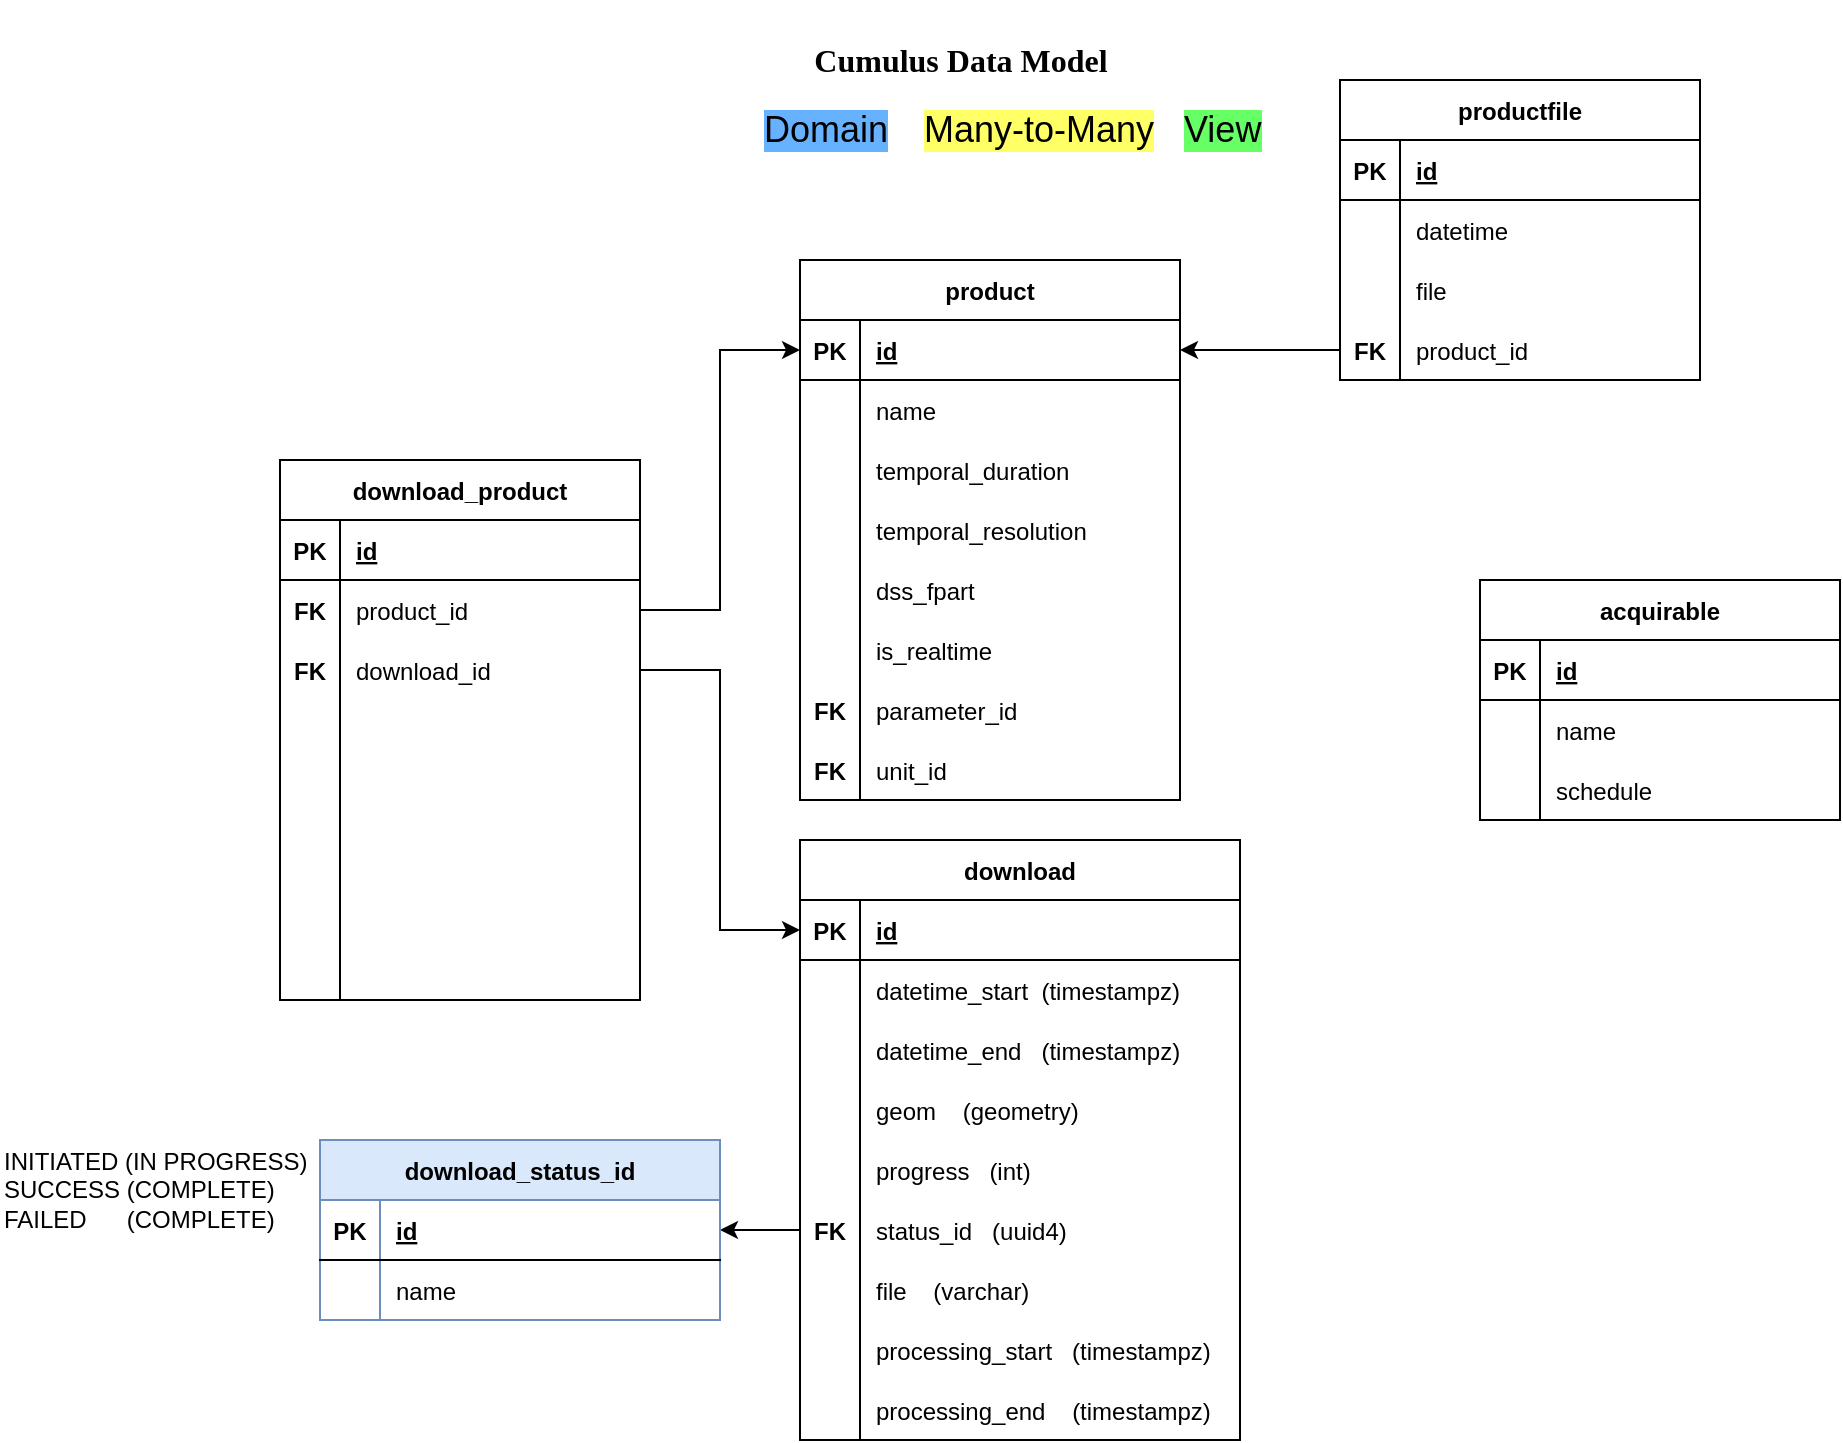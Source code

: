 <mxfile version="13.6.6" type="device"><diagram name="Page-1" id="efa7a0a1-bf9b-a30e-e6df-94a7791c09e9"><mxGraphModel dx="2353" dy="2161" grid="1" gridSize="10" guides="1" tooltips="1" connect="1" arrows="1" fold="1" page="1" pageScale="1" pageWidth="826" pageHeight="1169" background="#ffffff" math="0" shadow="0"><root><mxCell id="0"/><mxCell id="1" parent="0"/><mxCell id="9c-Z60OBzQeJX3lfVV5X-138" value="&lt;h3 style=&quot;font-size: 16px&quot;&gt;&lt;font face=&quot;Verdana&quot; style=&quot;font-size: 16px&quot;&gt;Cumulus Data Model&lt;/font&gt;&lt;/h3&gt;" style="text;html=1;align=center;verticalAlign=middle;resizable=0;points=[];autosize=1;fontSize=16;" parent="1" vertex="1"><mxGeometry x="90" y="-330" width="200" height="60" as="geometry"/></mxCell><mxCell id="5Ey5ERwaKgEKf5J-KqS4-669" value="Domain" style="text;html=1;align=left;verticalAlign=middle;resizable=0;points=[];autosize=1;fontSize=18;fontColor=#000000;labelBackgroundColor=#66B2FF;" parent="1" vertex="1"><mxGeometry x="90" y="-280" width="80" height="30" as="geometry"/></mxCell><mxCell id="5Ey5ERwaKgEKf5J-KqS4-670" value="Many-to-Many" style="text;html=1;align=left;verticalAlign=middle;resizable=0;points=[];autosize=1;fontSize=18;fontColor=#000000;labelBackgroundColor=#FFFF66;" parent="1" vertex="1"><mxGeometry x="170" y="-280" width="130" height="30" as="geometry"/></mxCell><mxCell id="5Ey5ERwaKgEKf5J-KqS4-671" value="View" style="text;html=1;align=left;verticalAlign=middle;resizable=0;points=[];autosize=1;fontSize=18;fontColor=#000000;labelBackgroundColor=#66FF66;" parent="1" vertex="1"><mxGeometry x="300" y="-280" width="50" height="30" as="geometry"/></mxCell><mxCell id="-t0FdUYcvFudIMBP6TFI-39" style="edgeStyle=orthogonalEdgeStyle;rounded=0;orthogonalLoop=1;jettySize=auto;html=1;entryX=1;entryY=0.5;entryDx=0;entryDy=0;" parent="1" source="-t0FdUYcvFudIMBP6TFI-11" target="5Ey5ERwaKgEKf5J-KqS4-256" edge="1"><mxGeometry relative="1" as="geometry"/></mxCell><mxCell id="-t0FdUYcvFudIMBP6TFI-136" value="INITIATED (IN PROGRESS)&lt;br&gt;SUCCESS (COMPLETE)&lt;br&gt;FAILED&amp;nbsp; &amp;nbsp; &amp;nbsp; (COMPLETE)" style="text;html=1;strokeColor=none;fillColor=none;align=left;verticalAlign=middle;whiteSpace=wrap;rounded=0;" parent="1" vertex="1"><mxGeometry x="-290" y="240" width="180" height="50" as="geometry"/></mxCell><mxCell id="-t0FdUYcvFudIMBP6TFI-137" style="edgeStyle=orthogonalEdgeStyle;rounded=0;orthogonalLoop=1;jettySize=auto;html=1;entryX=1;entryY=0.5;entryDx=0;entryDy=0;" parent="1" source="-t0FdUYcvFudIMBP6TFI-56" target="-t0FdUYcvFudIMBP6TFI-127" edge="1"><mxGeometry relative="1" as="geometry"/></mxCell><mxCell id="-t0FdUYcvFudIMBP6TFI-126" value="download_status_id" style="shape=table;startSize=30;container=1;collapsible=1;childLayout=tableLayout;fixedRows=1;rowLines=0;fontStyle=1;align=center;resizeLast=1;labelBackgroundColor=none;labelBorderColor=none;fillColor=#dae8fc;strokeColor=#6c8ebf;" parent="1" vertex="1"><mxGeometry x="-130" y="240" width="200.0" height="90" as="geometry"/></mxCell><mxCell id="-t0FdUYcvFudIMBP6TFI-127" value="" style="shape=partialRectangle;collapsible=0;dropTarget=0;pointerEvents=0;fillColor=none;top=0;left=0;bottom=1;right=0;points=[[0,0.5],[1,0.5]];portConstraint=eastwest;" parent="-t0FdUYcvFudIMBP6TFI-126" vertex="1"><mxGeometry y="30" width="200.0" height="30" as="geometry"/></mxCell><mxCell id="-t0FdUYcvFudIMBP6TFI-128" value="PK" style="shape=partialRectangle;connectable=0;fillColor=none;top=0;left=0;bottom=0;right=0;fontStyle=1;overflow=hidden;" parent="-t0FdUYcvFudIMBP6TFI-127" vertex="1"><mxGeometry width="30" height="30" as="geometry"/></mxCell><mxCell id="-t0FdUYcvFudIMBP6TFI-129" value="id" style="shape=partialRectangle;connectable=0;fillColor=none;top=0;left=0;bottom=0;right=0;align=left;spacingLeft=6;fontStyle=5;overflow=hidden;" parent="-t0FdUYcvFudIMBP6TFI-127" vertex="1"><mxGeometry x="30" width="170.0" height="30" as="geometry"/></mxCell><mxCell id="-t0FdUYcvFudIMBP6TFI-130" value="" style="shape=partialRectangle;collapsible=0;dropTarget=0;pointerEvents=0;fillColor=none;top=0;left=0;bottom=0;right=0;points=[[0,0.5],[1,0.5]];portConstraint=eastwest;" parent="-t0FdUYcvFudIMBP6TFI-126" vertex="1"><mxGeometry y="60" width="200.0" height="30" as="geometry"/></mxCell><mxCell id="-t0FdUYcvFudIMBP6TFI-131" value="" style="shape=partialRectangle;connectable=0;fillColor=none;top=0;left=0;bottom=0;right=0;editable=1;overflow=hidden;fontStyle=1" parent="-t0FdUYcvFudIMBP6TFI-130" vertex="1"><mxGeometry width="30" height="30" as="geometry"/></mxCell><mxCell id="-t0FdUYcvFudIMBP6TFI-132" value="name" style="shape=partialRectangle;connectable=0;fillColor=none;top=0;left=0;bottom=0;right=0;align=left;spacingLeft=6;overflow=hidden;" parent="-t0FdUYcvFudIMBP6TFI-130" vertex="1"><mxGeometry x="30" width="170.0" height="30" as="geometry"/></mxCell><mxCell id="-t0FdUYcvFudIMBP6TFI-40" value="download" style="shape=table;startSize=30;container=1;collapsible=1;childLayout=tableLayout;fixedRows=1;rowLines=0;fontStyle=1;align=center;resizeLast=1;" parent="1" vertex="1"><mxGeometry x="110" y="90" width="220" height="300" as="geometry"/></mxCell><mxCell id="-t0FdUYcvFudIMBP6TFI-41" value="" style="shape=partialRectangle;collapsible=0;dropTarget=0;pointerEvents=0;fillColor=none;top=0;left=0;bottom=1;right=0;points=[[0,0.5],[1,0.5]];portConstraint=eastwest;" parent="-t0FdUYcvFudIMBP6TFI-40" vertex="1"><mxGeometry y="30" width="220" height="30" as="geometry"/></mxCell><mxCell id="-t0FdUYcvFudIMBP6TFI-42" value="PK" style="shape=partialRectangle;connectable=0;fillColor=none;top=0;left=0;bottom=0;right=0;fontStyle=1;overflow=hidden;" parent="-t0FdUYcvFudIMBP6TFI-41" vertex="1"><mxGeometry width="30" height="30" as="geometry"/></mxCell><mxCell id="-t0FdUYcvFudIMBP6TFI-43" value="id" style="shape=partialRectangle;connectable=0;fillColor=none;top=0;left=0;bottom=0;right=0;align=left;spacingLeft=6;fontStyle=5;overflow=hidden;" parent="-t0FdUYcvFudIMBP6TFI-41" vertex="1"><mxGeometry x="30" width="190" height="30" as="geometry"/></mxCell><mxCell id="-t0FdUYcvFudIMBP6TFI-44" value="" style="shape=partialRectangle;collapsible=0;dropTarget=0;pointerEvents=0;fillColor=none;top=0;left=0;bottom=0;right=0;points=[[0,0.5],[1,0.5]];portConstraint=eastwest;" parent="-t0FdUYcvFudIMBP6TFI-40" vertex="1"><mxGeometry y="60" width="220" height="30" as="geometry"/></mxCell><mxCell id="-t0FdUYcvFudIMBP6TFI-45" value="" style="shape=partialRectangle;connectable=0;fillColor=none;top=0;left=0;bottom=0;right=0;editable=1;overflow=hidden;fontStyle=1" parent="-t0FdUYcvFudIMBP6TFI-44" vertex="1"><mxGeometry width="30" height="30" as="geometry"/></mxCell><mxCell id="-t0FdUYcvFudIMBP6TFI-46" value="datetime_start  (timestampz)" style="shape=partialRectangle;connectable=0;fillColor=none;top=0;left=0;bottom=0;right=0;align=left;spacingLeft=6;overflow=hidden;" parent="-t0FdUYcvFudIMBP6TFI-44" vertex="1"><mxGeometry x="30" width="190" height="30" as="geometry"/></mxCell><mxCell id="-t0FdUYcvFudIMBP6TFI-47" value="" style="shape=partialRectangle;collapsible=0;dropTarget=0;pointerEvents=0;fillColor=none;top=0;left=0;bottom=0;right=0;points=[[0,0.5],[1,0.5]];portConstraint=eastwest;" parent="-t0FdUYcvFudIMBP6TFI-40" vertex="1"><mxGeometry y="90" width="220" height="30" as="geometry"/></mxCell><mxCell id="-t0FdUYcvFudIMBP6TFI-48" value="" style="shape=partialRectangle;connectable=0;fillColor=none;top=0;left=0;bottom=0;right=0;editable=1;overflow=hidden;fontStyle=1" parent="-t0FdUYcvFudIMBP6TFI-47" vertex="1"><mxGeometry width="30" height="30" as="geometry"/></mxCell><mxCell id="-t0FdUYcvFudIMBP6TFI-49" value="datetime_end   (timestampz)" style="shape=partialRectangle;connectable=0;fillColor=none;top=0;left=0;bottom=0;right=0;align=left;spacingLeft=6;overflow=hidden;" parent="-t0FdUYcvFudIMBP6TFI-47" vertex="1"><mxGeometry x="30" width="190" height="30" as="geometry"/></mxCell><mxCell id="-t0FdUYcvFudIMBP6TFI-50" value="" style="shape=partialRectangle;collapsible=0;dropTarget=0;pointerEvents=0;fillColor=none;top=0;left=0;bottom=0;right=0;points=[[0,0.5],[1,0.5]];portConstraint=eastwest;" parent="-t0FdUYcvFudIMBP6TFI-40" vertex="1"><mxGeometry y="120" width="220" height="30" as="geometry"/></mxCell><mxCell id="-t0FdUYcvFudIMBP6TFI-51" value="" style="shape=partialRectangle;connectable=0;fillColor=none;top=0;left=0;bottom=0;right=0;editable=1;overflow=hidden;" parent="-t0FdUYcvFudIMBP6TFI-50" vertex="1"><mxGeometry width="30" height="30" as="geometry"/></mxCell><mxCell id="-t0FdUYcvFudIMBP6TFI-52" value="geom    (geometry)" style="shape=partialRectangle;connectable=0;fillColor=none;top=0;left=0;bottom=0;right=0;align=left;spacingLeft=6;overflow=hidden;" parent="-t0FdUYcvFudIMBP6TFI-50" vertex="1"><mxGeometry x="30" width="190" height="30" as="geometry"/></mxCell><mxCell id="-t0FdUYcvFudIMBP6TFI-53" value="" style="shape=partialRectangle;collapsible=0;dropTarget=0;pointerEvents=0;fillColor=none;top=0;left=0;bottom=0;right=0;points=[[0,0.5],[1,0.5]];portConstraint=eastwest;" parent="-t0FdUYcvFudIMBP6TFI-40" vertex="1"><mxGeometry y="150" width="220" height="30" as="geometry"/></mxCell><mxCell id="-t0FdUYcvFudIMBP6TFI-54" value="" style="shape=partialRectangle;connectable=0;fillColor=none;top=0;left=0;bottom=0;right=0;editable=1;overflow=hidden;fontStyle=1" parent="-t0FdUYcvFudIMBP6TFI-53" vertex="1"><mxGeometry width="30" height="30" as="geometry"/></mxCell><mxCell id="-t0FdUYcvFudIMBP6TFI-55" value="progress   (int)" style="shape=partialRectangle;connectable=0;fillColor=none;top=0;left=0;bottom=0;right=0;align=left;spacingLeft=6;overflow=hidden;" parent="-t0FdUYcvFudIMBP6TFI-53" vertex="1"><mxGeometry x="30" width="190" height="30" as="geometry"/></mxCell><mxCell id="-t0FdUYcvFudIMBP6TFI-56" value="" style="shape=partialRectangle;collapsible=0;dropTarget=0;pointerEvents=0;fillColor=none;top=0;left=0;bottom=0;right=0;points=[[0,0.5],[1,0.5]];portConstraint=eastwest;" parent="-t0FdUYcvFudIMBP6TFI-40" vertex="1"><mxGeometry y="180" width="220" height="30" as="geometry"/></mxCell><mxCell id="-t0FdUYcvFudIMBP6TFI-57" value="FK" style="shape=partialRectangle;connectable=0;fillColor=none;top=0;left=0;bottom=0;right=0;editable=1;overflow=hidden;fontStyle=1" parent="-t0FdUYcvFudIMBP6TFI-56" vertex="1"><mxGeometry width="30" height="30" as="geometry"/></mxCell><mxCell id="-t0FdUYcvFudIMBP6TFI-58" value="status_id   (uuid4)" style="shape=partialRectangle;connectable=0;fillColor=none;top=0;left=0;bottom=0;right=0;align=left;spacingLeft=6;overflow=hidden;" parent="-t0FdUYcvFudIMBP6TFI-56" vertex="1"><mxGeometry x="30" width="190" height="30" as="geometry"/></mxCell><mxCell id="-t0FdUYcvFudIMBP6TFI-59" value="" style="shape=partialRectangle;collapsible=0;dropTarget=0;pointerEvents=0;fillColor=none;top=0;left=0;bottom=0;right=0;points=[[0,0.5],[1,0.5]];portConstraint=eastwest;" parent="-t0FdUYcvFudIMBP6TFI-40" vertex="1"><mxGeometry y="210" width="220" height="30" as="geometry"/></mxCell><mxCell id="-t0FdUYcvFudIMBP6TFI-60" value="" style="shape=partialRectangle;connectable=0;fillColor=none;top=0;left=0;bottom=0;right=0;editable=1;overflow=hidden;fontStyle=1" parent="-t0FdUYcvFudIMBP6TFI-59" vertex="1"><mxGeometry width="30" height="30" as="geometry"/></mxCell><mxCell id="-t0FdUYcvFudIMBP6TFI-61" value="file    (varchar)" style="shape=partialRectangle;connectable=0;fillColor=none;top=0;left=0;bottom=0;right=0;align=left;spacingLeft=6;overflow=hidden;" parent="-t0FdUYcvFudIMBP6TFI-59" vertex="1"><mxGeometry x="30" width="190" height="30" as="geometry"/></mxCell><mxCell id="-t0FdUYcvFudIMBP6TFI-62" value="" style="shape=partialRectangle;collapsible=0;dropTarget=0;pointerEvents=0;fillColor=none;top=0;left=0;bottom=0;right=0;points=[[0,0.5],[1,0.5]];portConstraint=eastwest;" parent="-t0FdUYcvFudIMBP6TFI-40" vertex="1"><mxGeometry y="240" width="220" height="30" as="geometry"/></mxCell><mxCell id="-t0FdUYcvFudIMBP6TFI-63" value="" style="shape=partialRectangle;connectable=0;fillColor=none;top=0;left=0;bottom=0;right=0;editable=1;overflow=hidden;fontStyle=1" parent="-t0FdUYcvFudIMBP6TFI-62" vertex="1"><mxGeometry width="30" height="30" as="geometry"/></mxCell><mxCell id="-t0FdUYcvFudIMBP6TFI-64" value="processing_start   (timestampz)" style="shape=partialRectangle;connectable=0;fillColor=none;top=0;left=0;bottom=0;right=0;align=left;spacingLeft=6;overflow=hidden;" parent="-t0FdUYcvFudIMBP6TFI-62" vertex="1"><mxGeometry x="30" width="190" height="30" as="geometry"/></mxCell><mxCell id="-t0FdUYcvFudIMBP6TFI-138" value="" style="shape=partialRectangle;collapsible=0;dropTarget=0;pointerEvents=0;fillColor=none;top=0;left=0;bottom=0;right=0;points=[[0,0.5],[1,0.5]];portConstraint=eastwest;" parent="-t0FdUYcvFudIMBP6TFI-40" vertex="1"><mxGeometry y="270" width="220" height="30" as="geometry"/></mxCell><mxCell id="-t0FdUYcvFudIMBP6TFI-139" value="" style="shape=partialRectangle;connectable=0;fillColor=none;top=0;left=0;bottom=0;right=0;editable=1;overflow=hidden;fontStyle=1" parent="-t0FdUYcvFudIMBP6TFI-138" vertex="1"><mxGeometry width="30" height="30" as="geometry"/></mxCell><mxCell id="-t0FdUYcvFudIMBP6TFI-140" value="processing_end    (timestampz)" style="shape=partialRectangle;connectable=0;fillColor=none;top=0;left=0;bottom=0;right=0;align=left;spacingLeft=6;overflow=hidden;" parent="-t0FdUYcvFudIMBP6TFI-138" vertex="1"><mxGeometry x="30" width="190" height="30" as="geometry"/></mxCell><mxCell id="5Ey5ERwaKgEKf5J-KqS4-255" value="product" style="shape=table;startSize=30;container=1;collapsible=1;childLayout=tableLayout;fixedRows=1;rowLines=0;fontStyle=1;align=center;resizeLast=1;" parent="1" vertex="1"><mxGeometry x="110" y="-200" width="190" height="270" as="geometry"/></mxCell><mxCell id="5Ey5ERwaKgEKf5J-KqS4-256" value="" style="shape=partialRectangle;collapsible=0;dropTarget=0;pointerEvents=0;fillColor=none;top=0;left=0;bottom=1;right=0;points=[[0,0.5],[1,0.5]];portConstraint=eastwest;" parent="5Ey5ERwaKgEKf5J-KqS4-255" vertex="1"><mxGeometry y="30" width="190" height="30" as="geometry"/></mxCell><mxCell id="5Ey5ERwaKgEKf5J-KqS4-257" value="PK" style="shape=partialRectangle;connectable=0;fillColor=none;top=0;left=0;bottom=0;right=0;fontStyle=1;overflow=hidden;" parent="5Ey5ERwaKgEKf5J-KqS4-256" vertex="1"><mxGeometry width="30" height="30" as="geometry"/></mxCell><mxCell id="5Ey5ERwaKgEKf5J-KqS4-258" value="id" style="shape=partialRectangle;connectable=0;fillColor=none;top=0;left=0;bottom=0;right=0;align=left;spacingLeft=6;fontStyle=5;overflow=hidden;" parent="5Ey5ERwaKgEKf5J-KqS4-256" vertex="1"><mxGeometry x="30" width="160" height="30" as="geometry"/></mxCell><mxCell id="5Ey5ERwaKgEKf5J-KqS4-262" value="" style="shape=partialRectangle;collapsible=0;dropTarget=0;pointerEvents=0;fillColor=none;top=0;left=0;bottom=0;right=0;points=[[0,0.5],[1,0.5]];portConstraint=eastwest;" parent="5Ey5ERwaKgEKf5J-KqS4-255" vertex="1"><mxGeometry y="60" width="190" height="30" as="geometry"/></mxCell><mxCell id="5Ey5ERwaKgEKf5J-KqS4-263" value="" style="shape=partialRectangle;connectable=0;fillColor=none;top=0;left=0;bottom=0;right=0;editable=1;overflow=hidden;fontStyle=1" parent="5Ey5ERwaKgEKf5J-KqS4-262" vertex="1"><mxGeometry width="30" height="30" as="geometry"/></mxCell><mxCell id="5Ey5ERwaKgEKf5J-KqS4-264" value="name" style="shape=partialRectangle;connectable=0;fillColor=none;top=0;left=0;bottom=0;right=0;align=left;spacingLeft=6;overflow=hidden;" parent="5Ey5ERwaKgEKf5J-KqS4-262" vertex="1"><mxGeometry x="30" width="160" height="30" as="geometry"/></mxCell><mxCell id="5Ey5ERwaKgEKf5J-KqS4-259" value="" style="shape=partialRectangle;collapsible=0;dropTarget=0;pointerEvents=0;fillColor=none;top=0;left=0;bottom=0;right=0;points=[[0,0.5],[1,0.5]];portConstraint=eastwest;" parent="5Ey5ERwaKgEKf5J-KqS4-255" vertex="1"><mxGeometry y="90" width="190" height="30" as="geometry"/></mxCell><mxCell id="5Ey5ERwaKgEKf5J-KqS4-260" value="" style="shape=partialRectangle;connectable=0;fillColor=none;top=0;left=0;bottom=0;right=0;editable=1;overflow=hidden;fontStyle=1" parent="5Ey5ERwaKgEKf5J-KqS4-259" vertex="1"><mxGeometry width="30" height="30" as="geometry"/></mxCell><mxCell id="5Ey5ERwaKgEKf5J-KqS4-261" value="temporal_duration" style="shape=partialRectangle;connectable=0;fillColor=none;top=0;left=0;bottom=0;right=0;align=left;spacingLeft=6;overflow=hidden;" parent="5Ey5ERwaKgEKf5J-KqS4-259" vertex="1"><mxGeometry x="30" width="160" height="30" as="geometry"/></mxCell><mxCell id="5Ey5ERwaKgEKf5J-KqS4-265" value="" style="shape=partialRectangle;collapsible=0;dropTarget=0;pointerEvents=0;fillColor=none;top=0;left=0;bottom=0;right=0;points=[[0,0.5],[1,0.5]];portConstraint=eastwest;" parent="5Ey5ERwaKgEKf5J-KqS4-255" vertex="1"><mxGeometry y="120" width="190" height="30" as="geometry"/></mxCell><mxCell id="5Ey5ERwaKgEKf5J-KqS4-266" value="" style="shape=partialRectangle;connectable=0;fillColor=none;top=0;left=0;bottom=0;right=0;editable=1;overflow=hidden;" parent="5Ey5ERwaKgEKf5J-KqS4-265" vertex="1"><mxGeometry width="30" height="30" as="geometry"/></mxCell><mxCell id="5Ey5ERwaKgEKf5J-KqS4-267" value="temporal_resolution" style="shape=partialRectangle;connectable=0;fillColor=none;top=0;left=0;bottom=0;right=0;align=left;spacingLeft=6;overflow=hidden;" parent="5Ey5ERwaKgEKf5J-KqS4-265" vertex="1"><mxGeometry x="30" width="160" height="30" as="geometry"/></mxCell><mxCell id="5Ey5ERwaKgEKf5J-KqS4-274" value="" style="shape=partialRectangle;collapsible=0;dropTarget=0;pointerEvents=0;fillColor=none;top=0;left=0;bottom=0;right=0;points=[[0,0.5],[1,0.5]];portConstraint=eastwest;" parent="5Ey5ERwaKgEKf5J-KqS4-255" vertex="1"><mxGeometry y="150" width="190" height="30" as="geometry"/></mxCell><mxCell id="5Ey5ERwaKgEKf5J-KqS4-275" value="" style="shape=partialRectangle;connectable=0;fillColor=none;top=0;left=0;bottom=0;right=0;editable=1;overflow=hidden;fontStyle=1" parent="5Ey5ERwaKgEKf5J-KqS4-274" vertex="1"><mxGeometry width="30" height="30" as="geometry"/></mxCell><mxCell id="5Ey5ERwaKgEKf5J-KqS4-276" value="dss_fpart" style="shape=partialRectangle;connectable=0;fillColor=none;top=0;left=0;bottom=0;right=0;align=left;spacingLeft=6;overflow=hidden;" parent="5Ey5ERwaKgEKf5J-KqS4-274" vertex="1"><mxGeometry x="30" width="160" height="30" as="geometry"/></mxCell><mxCell id="5Ey5ERwaKgEKf5J-KqS4-277" value="" style="shape=partialRectangle;collapsible=0;dropTarget=0;pointerEvents=0;fillColor=none;top=0;left=0;bottom=0;right=0;points=[[0,0.5],[1,0.5]];portConstraint=eastwest;" parent="5Ey5ERwaKgEKf5J-KqS4-255" vertex="1"><mxGeometry y="180" width="190" height="30" as="geometry"/></mxCell><mxCell id="5Ey5ERwaKgEKf5J-KqS4-278" value="" style="shape=partialRectangle;connectable=0;fillColor=none;top=0;left=0;bottom=0;right=0;editable=1;overflow=hidden;" parent="5Ey5ERwaKgEKf5J-KqS4-277" vertex="1"><mxGeometry width="30" height="30" as="geometry"/></mxCell><mxCell id="5Ey5ERwaKgEKf5J-KqS4-279" value="is_realtime" style="shape=partialRectangle;connectable=0;fillColor=none;top=0;left=0;bottom=0;right=0;align=left;spacingLeft=6;overflow=hidden;" parent="5Ey5ERwaKgEKf5J-KqS4-277" vertex="1"><mxGeometry x="30" width="160" height="30" as="geometry"/></mxCell><mxCell id="5Ey5ERwaKgEKf5J-KqS4-280" value="" style="shape=partialRectangle;collapsible=0;dropTarget=0;pointerEvents=0;fillColor=none;top=0;left=0;bottom=0;right=0;points=[[0,0.5],[1,0.5]];portConstraint=eastwest;" parent="5Ey5ERwaKgEKf5J-KqS4-255" vertex="1"><mxGeometry y="210" width="190" height="30" as="geometry"/></mxCell><mxCell id="5Ey5ERwaKgEKf5J-KqS4-281" value="FK" style="shape=partialRectangle;connectable=0;fillColor=none;top=0;left=0;bottom=0;right=0;editable=1;overflow=hidden;fontStyle=1" parent="5Ey5ERwaKgEKf5J-KqS4-280" vertex="1"><mxGeometry width="30" height="30" as="geometry"/></mxCell><mxCell id="5Ey5ERwaKgEKf5J-KqS4-282" value="parameter_id" style="shape=partialRectangle;connectable=0;fillColor=none;top=0;left=0;bottom=0;right=0;align=left;spacingLeft=6;overflow=hidden;" parent="5Ey5ERwaKgEKf5J-KqS4-280" vertex="1"><mxGeometry x="30" width="160" height="30" as="geometry"/></mxCell><mxCell id="5Ey5ERwaKgEKf5J-KqS4-283" value="" style="shape=partialRectangle;collapsible=0;dropTarget=0;pointerEvents=0;fillColor=none;top=0;left=0;bottom=0;right=0;points=[[0,0.5],[1,0.5]];portConstraint=eastwest;" parent="5Ey5ERwaKgEKf5J-KqS4-255" vertex="1"><mxGeometry y="240" width="190" height="30" as="geometry"/></mxCell><mxCell id="5Ey5ERwaKgEKf5J-KqS4-284" value="FK" style="shape=partialRectangle;connectable=0;fillColor=none;top=0;left=0;bottom=0;right=0;editable=1;overflow=hidden;fontStyle=1" parent="5Ey5ERwaKgEKf5J-KqS4-283" vertex="1"><mxGeometry width="30" height="30" as="geometry"/></mxCell><mxCell id="5Ey5ERwaKgEKf5J-KqS4-285" value="unit_id" style="shape=partialRectangle;connectable=0;fillColor=none;top=0;left=0;bottom=0;right=0;align=left;spacingLeft=6;overflow=hidden;" parent="5Ey5ERwaKgEKf5J-KqS4-283" vertex="1"><mxGeometry x="30" width="160" height="30" as="geometry"/></mxCell><mxCell id="-t0FdUYcvFudIMBP6TFI-65" value="download_product" style="shape=table;startSize=30;container=1;collapsible=1;childLayout=tableLayout;fixedRows=1;rowLines=0;fontStyle=1;align=center;resizeLast=1;" parent="1" vertex="1"><mxGeometry x="-150" y="-100" width="180" height="270" as="geometry"><mxRectangle x="-150" y="-100" width="140" height="30" as="alternateBounds"/></mxGeometry></mxCell><mxCell id="-t0FdUYcvFudIMBP6TFI-66" value="" style="shape=partialRectangle;collapsible=0;dropTarget=0;pointerEvents=0;fillColor=none;top=0;left=0;bottom=1;right=0;points=[[0,0.5],[1,0.5]];portConstraint=eastwest;" parent="-t0FdUYcvFudIMBP6TFI-65" vertex="1"><mxGeometry y="30" width="180" height="30" as="geometry"/></mxCell><mxCell id="-t0FdUYcvFudIMBP6TFI-67" value="PK" style="shape=partialRectangle;connectable=0;fillColor=none;top=0;left=0;bottom=0;right=0;fontStyle=1;overflow=hidden;" parent="-t0FdUYcvFudIMBP6TFI-66" vertex="1"><mxGeometry width="30" height="30" as="geometry"/></mxCell><mxCell id="-t0FdUYcvFudIMBP6TFI-68" value="id" style="shape=partialRectangle;connectable=0;fillColor=none;top=0;left=0;bottom=0;right=0;align=left;spacingLeft=6;fontStyle=5;overflow=hidden;" parent="-t0FdUYcvFudIMBP6TFI-66" vertex="1"><mxGeometry x="30" width="150" height="30" as="geometry"/></mxCell><mxCell id="-t0FdUYcvFudIMBP6TFI-69" value="" style="shape=partialRectangle;collapsible=0;dropTarget=0;pointerEvents=0;fillColor=none;top=0;left=0;bottom=0;right=0;points=[[0,0.5],[1,0.5]];portConstraint=eastwest;" parent="-t0FdUYcvFudIMBP6TFI-65" vertex="1"><mxGeometry y="60" width="180" height="30" as="geometry"/></mxCell><mxCell id="-t0FdUYcvFudIMBP6TFI-70" value="FK" style="shape=partialRectangle;connectable=0;fillColor=none;top=0;left=0;bottom=0;right=0;editable=1;overflow=hidden;fontStyle=1" parent="-t0FdUYcvFudIMBP6TFI-69" vertex="1"><mxGeometry width="30" height="30" as="geometry"/></mxCell><mxCell id="-t0FdUYcvFudIMBP6TFI-71" value="product_id" style="shape=partialRectangle;connectable=0;fillColor=none;top=0;left=0;bottom=0;right=0;align=left;spacingLeft=6;overflow=hidden;" parent="-t0FdUYcvFudIMBP6TFI-69" vertex="1"><mxGeometry x="30" width="150" height="30" as="geometry"/></mxCell><mxCell id="-t0FdUYcvFudIMBP6TFI-72" value="" style="shape=partialRectangle;collapsible=0;dropTarget=0;pointerEvents=0;fillColor=none;top=0;left=0;bottom=0;right=0;points=[[0,0.5],[1,0.5]];portConstraint=eastwest;" parent="-t0FdUYcvFudIMBP6TFI-65" vertex="1"><mxGeometry y="90" width="180" height="30" as="geometry"/></mxCell><mxCell id="-t0FdUYcvFudIMBP6TFI-73" value="FK" style="shape=partialRectangle;connectable=0;fillColor=none;top=0;left=0;bottom=0;right=0;editable=1;overflow=hidden;fontStyle=1" parent="-t0FdUYcvFudIMBP6TFI-72" vertex="1"><mxGeometry width="30" height="30" as="geometry"/></mxCell><mxCell id="-t0FdUYcvFudIMBP6TFI-74" value="download_id" style="shape=partialRectangle;connectable=0;fillColor=none;top=0;left=0;bottom=0;right=0;align=left;spacingLeft=6;overflow=hidden;" parent="-t0FdUYcvFudIMBP6TFI-72" vertex="1"><mxGeometry x="30" width="150" height="30" as="geometry"/></mxCell><mxCell id="-t0FdUYcvFudIMBP6TFI-75" value="" style="shape=partialRectangle;collapsible=0;dropTarget=0;pointerEvents=0;fillColor=none;top=0;left=0;bottom=0;right=0;points=[[0,0.5],[1,0.5]];portConstraint=eastwest;" parent="-t0FdUYcvFudIMBP6TFI-65" vertex="1"><mxGeometry y="120" width="180" height="30" as="geometry"/></mxCell><mxCell id="-t0FdUYcvFudIMBP6TFI-76" value="" style="shape=partialRectangle;connectable=0;fillColor=none;top=0;left=0;bottom=0;right=0;editable=1;overflow=hidden;" parent="-t0FdUYcvFudIMBP6TFI-75" vertex="1"><mxGeometry width="30" height="30" as="geometry"/></mxCell><mxCell id="-t0FdUYcvFudIMBP6TFI-77" value="" style="shape=partialRectangle;connectable=0;fillColor=none;top=0;left=0;bottom=0;right=0;align=left;spacingLeft=6;overflow=hidden;" parent="-t0FdUYcvFudIMBP6TFI-75" vertex="1"><mxGeometry x="30" width="150" height="30" as="geometry"/></mxCell><mxCell id="-t0FdUYcvFudIMBP6TFI-78" value="" style="shape=partialRectangle;collapsible=0;dropTarget=0;pointerEvents=0;fillColor=none;top=0;left=0;bottom=0;right=0;points=[[0,0.5],[1,0.5]];portConstraint=eastwest;" parent="-t0FdUYcvFudIMBP6TFI-65" vertex="1"><mxGeometry y="150" width="180" height="30" as="geometry"/></mxCell><mxCell id="-t0FdUYcvFudIMBP6TFI-79" value="" style="shape=partialRectangle;connectable=0;fillColor=none;top=0;left=0;bottom=0;right=0;editable=1;overflow=hidden;fontStyle=1" parent="-t0FdUYcvFudIMBP6TFI-78" vertex="1"><mxGeometry width="30" height="30" as="geometry"/></mxCell><mxCell id="-t0FdUYcvFudIMBP6TFI-80" value="" style="shape=partialRectangle;connectable=0;fillColor=none;top=0;left=0;bottom=0;right=0;align=left;spacingLeft=6;overflow=hidden;" parent="-t0FdUYcvFudIMBP6TFI-78" vertex="1"><mxGeometry x="30" width="150" height="30" as="geometry"/></mxCell><mxCell id="-t0FdUYcvFudIMBP6TFI-81" value="" style="shape=partialRectangle;collapsible=0;dropTarget=0;pointerEvents=0;fillColor=none;top=0;left=0;bottom=0;right=0;points=[[0,0.5],[1,0.5]];portConstraint=eastwest;" parent="-t0FdUYcvFudIMBP6TFI-65" vertex="1"><mxGeometry y="180" width="180" height="30" as="geometry"/></mxCell><mxCell id="-t0FdUYcvFudIMBP6TFI-82" value="" style="shape=partialRectangle;connectable=0;fillColor=none;top=0;left=0;bottom=0;right=0;editable=1;overflow=hidden;" parent="-t0FdUYcvFudIMBP6TFI-81" vertex="1"><mxGeometry width="30" height="30" as="geometry"/></mxCell><mxCell id="-t0FdUYcvFudIMBP6TFI-83" value="" style="shape=partialRectangle;connectable=0;fillColor=none;top=0;left=0;bottom=0;right=0;align=left;spacingLeft=6;overflow=hidden;" parent="-t0FdUYcvFudIMBP6TFI-81" vertex="1"><mxGeometry x="30" width="150" height="30" as="geometry"/></mxCell><mxCell id="-t0FdUYcvFudIMBP6TFI-84" value="" style="shape=partialRectangle;collapsible=0;dropTarget=0;pointerEvents=0;fillColor=none;top=0;left=0;bottom=0;right=0;points=[[0,0.5],[1,0.5]];portConstraint=eastwest;" parent="-t0FdUYcvFudIMBP6TFI-65" vertex="1"><mxGeometry y="210" width="180" height="30" as="geometry"/></mxCell><mxCell id="-t0FdUYcvFudIMBP6TFI-85" value="" style="shape=partialRectangle;connectable=0;fillColor=none;top=0;left=0;bottom=0;right=0;editable=1;overflow=hidden;fontStyle=1" parent="-t0FdUYcvFudIMBP6TFI-84" vertex="1"><mxGeometry width="30" height="30" as="geometry"/></mxCell><mxCell id="-t0FdUYcvFudIMBP6TFI-86" value="" style="shape=partialRectangle;connectable=0;fillColor=none;top=0;left=0;bottom=0;right=0;align=left;spacingLeft=6;overflow=hidden;" parent="-t0FdUYcvFudIMBP6TFI-84" vertex="1"><mxGeometry x="30" width="150" height="30" as="geometry"/></mxCell><mxCell id="-t0FdUYcvFudIMBP6TFI-87" value="" style="shape=partialRectangle;collapsible=0;dropTarget=0;pointerEvents=0;fillColor=none;top=0;left=0;bottom=0;right=0;points=[[0,0.5],[1,0.5]];portConstraint=eastwest;" parent="-t0FdUYcvFudIMBP6TFI-65" vertex="1"><mxGeometry y="240" width="180" height="30" as="geometry"/></mxCell><mxCell id="-t0FdUYcvFudIMBP6TFI-88" value="" style="shape=partialRectangle;connectable=0;fillColor=none;top=0;left=0;bottom=0;right=0;editable=1;overflow=hidden;fontStyle=1" parent="-t0FdUYcvFudIMBP6TFI-87" vertex="1"><mxGeometry width="30" height="30" as="geometry"/></mxCell><mxCell id="-t0FdUYcvFudIMBP6TFI-89" value="" style="shape=partialRectangle;connectable=0;fillColor=none;top=0;left=0;bottom=0;right=0;align=left;spacingLeft=6;overflow=hidden;" parent="-t0FdUYcvFudIMBP6TFI-87" vertex="1"><mxGeometry x="30" width="150" height="30" as="geometry"/></mxCell><mxCell id="-t0FdUYcvFudIMBP6TFI-146" style="edgeStyle=orthogonalEdgeStyle;rounded=0;orthogonalLoop=1;jettySize=auto;html=1;exitX=1;exitY=0.5;exitDx=0;exitDy=0;entryX=0;entryY=0.5;entryDx=0;entryDy=0;" parent="1" source="-t0FdUYcvFudIMBP6TFI-69" target="5Ey5ERwaKgEKf5J-KqS4-256" edge="1"><mxGeometry relative="1" as="geometry"/></mxCell><mxCell id="-t0FdUYcvFudIMBP6TFI-147" style="edgeStyle=orthogonalEdgeStyle;rounded=0;orthogonalLoop=1;jettySize=auto;html=1;exitX=1;exitY=0.5;exitDx=0;exitDy=0;entryX=0;entryY=0.5;entryDx=0;entryDy=0;" parent="1" source="-t0FdUYcvFudIMBP6TFI-72" target="-t0FdUYcvFudIMBP6TFI-41" edge="1"><mxGeometry relative="1" as="geometry"/></mxCell><mxCell id="-t0FdUYcvFudIMBP6TFI-1" value="productfile" style="shape=table;startSize=30;container=1;collapsible=1;childLayout=tableLayout;fixedRows=1;rowLines=0;fontStyle=1;align=center;resizeLast=1;" parent="1" vertex="1"><mxGeometry x="380" y="-290" width="180" height="150" as="geometry"/></mxCell><mxCell id="-t0FdUYcvFudIMBP6TFI-2" value="" style="shape=partialRectangle;collapsible=0;dropTarget=0;pointerEvents=0;fillColor=none;top=0;left=0;bottom=1;right=0;points=[[0,0.5],[1,0.5]];portConstraint=eastwest;" parent="-t0FdUYcvFudIMBP6TFI-1" vertex="1"><mxGeometry y="30" width="180" height="30" as="geometry"/></mxCell><mxCell id="-t0FdUYcvFudIMBP6TFI-3" value="PK" style="shape=partialRectangle;connectable=0;fillColor=none;top=0;left=0;bottom=0;right=0;fontStyle=1;overflow=hidden;" parent="-t0FdUYcvFudIMBP6TFI-2" vertex="1"><mxGeometry width="30" height="30" as="geometry"/></mxCell><mxCell id="-t0FdUYcvFudIMBP6TFI-4" value="id" style="shape=partialRectangle;connectable=0;fillColor=none;top=0;left=0;bottom=0;right=0;align=left;spacingLeft=6;fontStyle=5;overflow=hidden;" parent="-t0FdUYcvFudIMBP6TFI-2" vertex="1"><mxGeometry x="30" width="150" height="30" as="geometry"/></mxCell><mxCell id="-t0FdUYcvFudIMBP6TFI-5" value="" style="shape=partialRectangle;collapsible=0;dropTarget=0;pointerEvents=0;fillColor=none;top=0;left=0;bottom=0;right=0;points=[[0,0.5],[1,0.5]];portConstraint=eastwest;" parent="-t0FdUYcvFudIMBP6TFI-1" vertex="1"><mxGeometry y="60" width="180" height="30" as="geometry"/></mxCell><mxCell id="-t0FdUYcvFudIMBP6TFI-6" value="" style="shape=partialRectangle;connectable=0;fillColor=none;top=0;left=0;bottom=0;right=0;editable=1;overflow=hidden;fontStyle=1" parent="-t0FdUYcvFudIMBP6TFI-5" vertex="1"><mxGeometry width="30" height="30" as="geometry"/></mxCell><mxCell id="-t0FdUYcvFudIMBP6TFI-7" value="datetime" style="shape=partialRectangle;connectable=0;fillColor=none;top=0;left=0;bottom=0;right=0;align=left;spacingLeft=6;overflow=hidden;" parent="-t0FdUYcvFudIMBP6TFI-5" vertex="1"><mxGeometry x="30" width="150" height="30" as="geometry"/></mxCell><mxCell id="-t0FdUYcvFudIMBP6TFI-8" value="" style="shape=partialRectangle;collapsible=0;dropTarget=0;pointerEvents=0;fillColor=none;top=0;left=0;bottom=0;right=0;points=[[0,0.5],[1,0.5]];portConstraint=eastwest;" parent="-t0FdUYcvFudIMBP6TFI-1" vertex="1"><mxGeometry y="90" width="180" height="30" as="geometry"/></mxCell><mxCell id="-t0FdUYcvFudIMBP6TFI-9" value="" style="shape=partialRectangle;connectable=0;fillColor=none;top=0;left=0;bottom=0;right=0;editable=1;overflow=hidden;fontStyle=1" parent="-t0FdUYcvFudIMBP6TFI-8" vertex="1"><mxGeometry width="30" height="30" as="geometry"/></mxCell><mxCell id="-t0FdUYcvFudIMBP6TFI-10" value="file" style="shape=partialRectangle;connectable=0;fillColor=none;top=0;left=0;bottom=0;right=0;align=left;spacingLeft=6;overflow=hidden;" parent="-t0FdUYcvFudIMBP6TFI-8" vertex="1"><mxGeometry x="30" width="150" height="30" as="geometry"/></mxCell><mxCell id="-t0FdUYcvFudIMBP6TFI-11" value="" style="shape=partialRectangle;collapsible=0;dropTarget=0;pointerEvents=0;fillColor=none;top=0;left=0;bottom=0;right=0;points=[[0,0.5],[1,0.5]];portConstraint=eastwest;" parent="-t0FdUYcvFudIMBP6TFI-1" vertex="1"><mxGeometry y="120" width="180" height="30" as="geometry"/></mxCell><mxCell id="-t0FdUYcvFudIMBP6TFI-12" value="FK" style="shape=partialRectangle;connectable=0;fillColor=none;top=0;left=0;bottom=0;right=0;editable=1;overflow=hidden;fontStyle=1" parent="-t0FdUYcvFudIMBP6TFI-11" vertex="1"><mxGeometry width="30" height="30" as="geometry"/></mxCell><mxCell id="-t0FdUYcvFudIMBP6TFI-13" value="product_id" style="shape=partialRectangle;connectable=0;fillColor=none;top=0;left=0;bottom=0;right=0;align=left;spacingLeft=6;overflow=hidden;" parent="-t0FdUYcvFudIMBP6TFI-11" vertex="1"><mxGeometry x="30" width="150" height="30" as="geometry"/></mxCell><mxCell id="-t0FdUYcvFudIMBP6TFI-26" value="acquirable" style="shape=table;startSize=30;container=1;collapsible=1;childLayout=tableLayout;fixedRows=1;rowLines=0;fontStyle=1;align=center;resizeLast=1;" parent="1" vertex="1"><mxGeometry x="450" y="-40" width="180" height="120" as="geometry"/></mxCell><mxCell id="-t0FdUYcvFudIMBP6TFI-27" value="" style="shape=partialRectangle;collapsible=0;dropTarget=0;pointerEvents=0;fillColor=none;top=0;left=0;bottom=1;right=0;points=[[0,0.5],[1,0.5]];portConstraint=eastwest;" parent="-t0FdUYcvFudIMBP6TFI-26" vertex="1"><mxGeometry y="30" width="180" height="30" as="geometry"/></mxCell><mxCell id="-t0FdUYcvFudIMBP6TFI-28" value="PK" style="shape=partialRectangle;connectable=0;fillColor=none;top=0;left=0;bottom=0;right=0;fontStyle=1;overflow=hidden;" parent="-t0FdUYcvFudIMBP6TFI-27" vertex="1"><mxGeometry width="30" height="30" as="geometry"/></mxCell><mxCell id="-t0FdUYcvFudIMBP6TFI-29" value="id" style="shape=partialRectangle;connectable=0;fillColor=none;top=0;left=0;bottom=0;right=0;align=left;spacingLeft=6;fontStyle=5;overflow=hidden;" parent="-t0FdUYcvFudIMBP6TFI-27" vertex="1"><mxGeometry x="30" width="150" height="30" as="geometry"/></mxCell><mxCell id="-t0FdUYcvFudIMBP6TFI-30" value="" style="shape=partialRectangle;collapsible=0;dropTarget=0;pointerEvents=0;fillColor=none;top=0;left=0;bottom=0;right=0;points=[[0,0.5],[1,0.5]];portConstraint=eastwest;" parent="-t0FdUYcvFudIMBP6TFI-26" vertex="1"><mxGeometry y="60" width="180" height="30" as="geometry"/></mxCell><mxCell id="-t0FdUYcvFudIMBP6TFI-31" value="" style="shape=partialRectangle;connectable=0;fillColor=none;top=0;left=0;bottom=0;right=0;editable=1;overflow=hidden;fontStyle=1" parent="-t0FdUYcvFudIMBP6TFI-30" vertex="1"><mxGeometry width="30" height="30" as="geometry"/></mxCell><mxCell id="-t0FdUYcvFudIMBP6TFI-32" value="name" style="shape=partialRectangle;connectable=0;fillColor=none;top=0;left=0;bottom=0;right=0;align=left;spacingLeft=6;overflow=hidden;" parent="-t0FdUYcvFudIMBP6TFI-30" vertex="1"><mxGeometry x="30" width="150" height="30" as="geometry"/></mxCell><mxCell id="-t0FdUYcvFudIMBP6TFI-33" value="" style="shape=partialRectangle;collapsible=0;dropTarget=0;pointerEvents=0;fillColor=none;top=0;left=0;bottom=0;right=0;points=[[0,0.5],[1,0.5]];portConstraint=eastwest;" parent="-t0FdUYcvFudIMBP6TFI-26" vertex="1"><mxGeometry y="90" width="180" height="30" as="geometry"/></mxCell><mxCell id="-t0FdUYcvFudIMBP6TFI-34" value="" style="shape=partialRectangle;connectable=0;fillColor=none;top=0;left=0;bottom=0;right=0;editable=1;overflow=hidden;fontStyle=1" parent="-t0FdUYcvFudIMBP6TFI-33" vertex="1"><mxGeometry width="30" height="30" as="geometry"/></mxCell><mxCell id="-t0FdUYcvFudIMBP6TFI-35" value="schedule" style="shape=partialRectangle;connectable=0;fillColor=none;top=0;left=0;bottom=0;right=0;align=left;spacingLeft=6;overflow=hidden;" parent="-t0FdUYcvFudIMBP6TFI-33" vertex="1"><mxGeometry x="30" width="150" height="30" as="geometry"/></mxCell></root></mxGraphModel></diagram></mxfile>